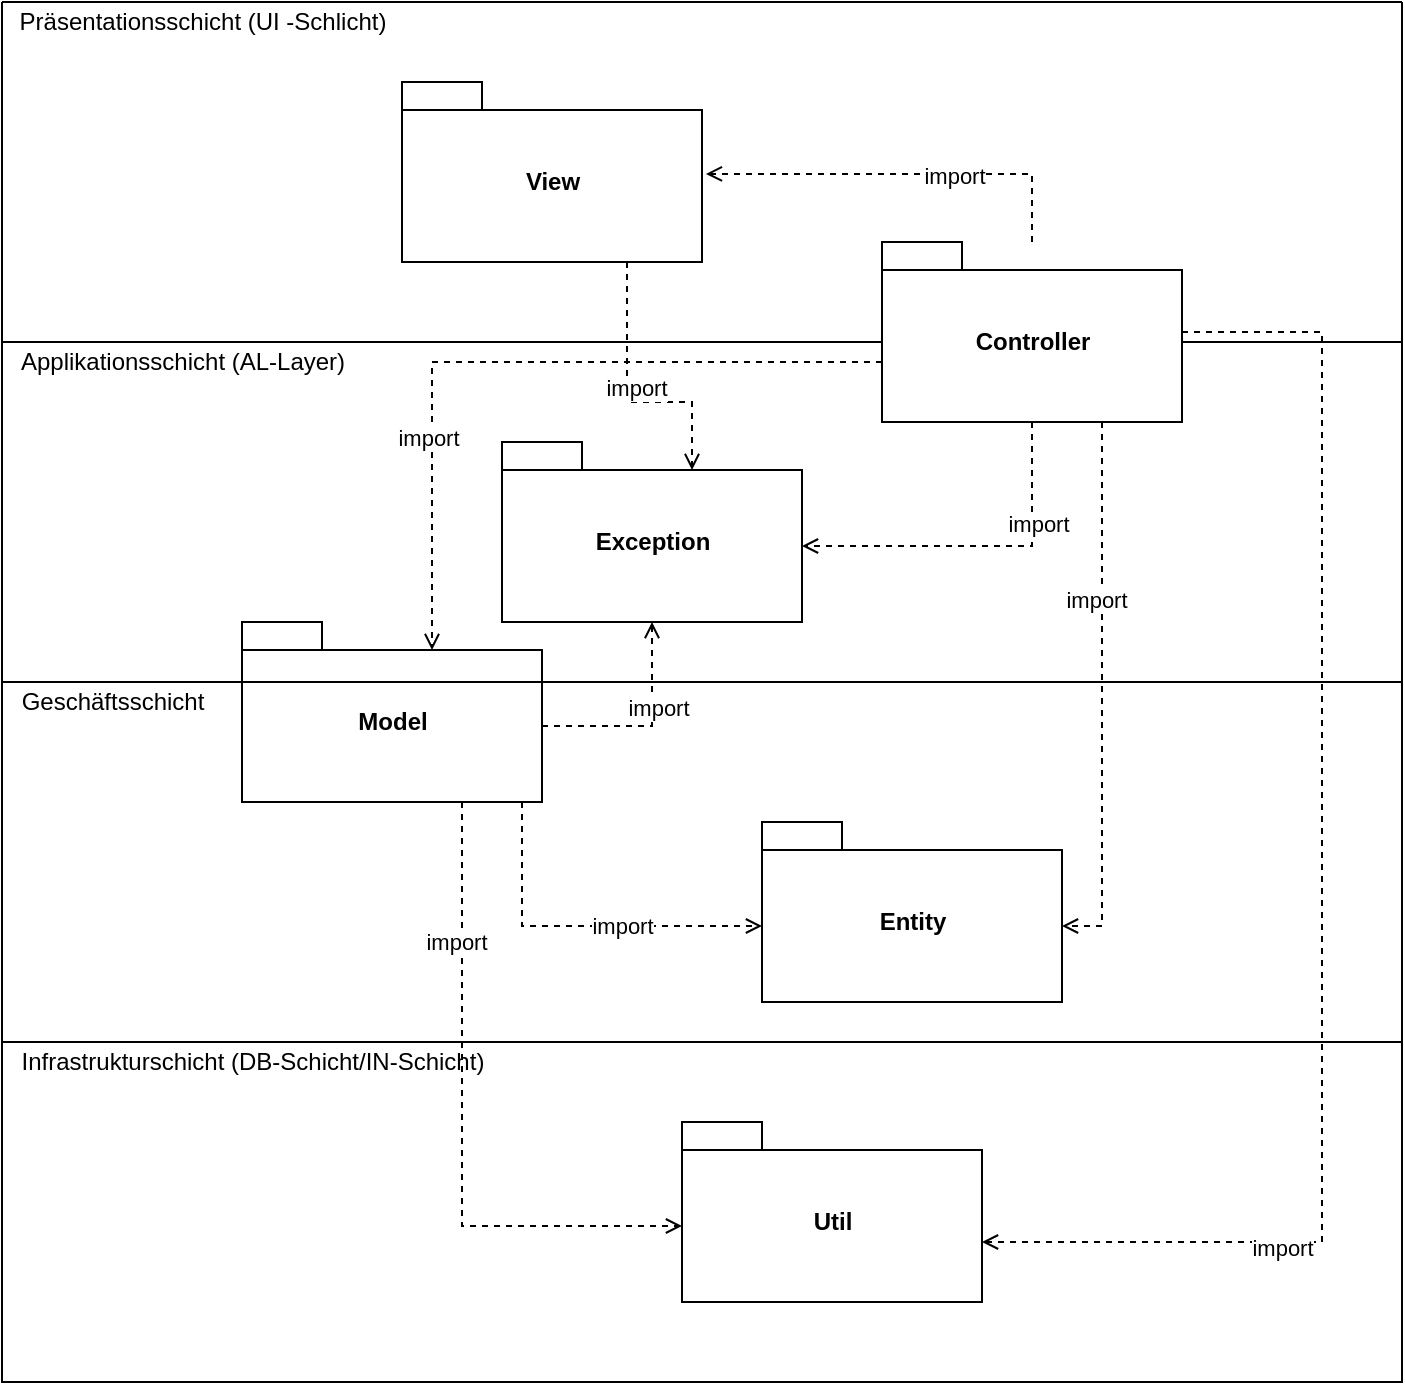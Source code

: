 <mxfile version="15.8.7" type="device"><diagram name="Page-1" id="b5b7bab2-c9e2-2cf4-8b2a-24fd1a2a6d21"><mxGraphModel dx="1360" dy="905" grid="1" gridSize="10" guides="1" tooltips="1" connect="1" arrows="1" fold="1" page="1" pageScale="1" pageWidth="827" pageHeight="1169" background="none" math="0" shadow="0"><root><mxCell id="0"/><mxCell id="1" parent="0"/><mxCell id="yHjIFpidxK6ozd1GHg9j-16" value="" style="swimlane;startSize=0;" vertex="1" parent="1"><mxGeometry x="100" y="70" width="700" height="170" as="geometry"/></mxCell><mxCell id="yHjIFpidxK6ozd1GHg9j-17" value="Präsentationsschicht (UI -Schlicht)" style="text;html=1;align=center;verticalAlign=middle;resizable=0;points=[];autosize=1;strokeColor=none;fillColor=none;" vertex="1" parent="yHjIFpidxK6ozd1GHg9j-16"><mxGeometry width="200" height="20" as="geometry"/></mxCell><mxCell id="yHjIFpidxK6ozd1GHg9j-9" value="View" style="shape=folder;fontStyle=1;spacingTop=10;tabWidth=40;tabHeight=14;tabPosition=left;html=1;" vertex="1" parent="yHjIFpidxK6ozd1GHg9j-16"><mxGeometry x="200" y="40" width="150" height="90" as="geometry"/></mxCell><mxCell id="yHjIFpidxK6ozd1GHg9j-18" value="" style="swimlane;startSize=0;" vertex="1" parent="1"><mxGeometry x="100" y="240" width="700" height="170" as="geometry"/></mxCell><mxCell id="yHjIFpidxK6ozd1GHg9j-19" value="Applikationsschicht (AL-Layer)" style="text;html=1;align=center;verticalAlign=middle;resizable=0;points=[];autosize=1;strokeColor=none;fillColor=none;" vertex="1" parent="yHjIFpidxK6ozd1GHg9j-18"><mxGeometry width="180" height="20" as="geometry"/></mxCell><mxCell id="yHjIFpidxK6ozd1GHg9j-13" value="Exception" style="shape=folder;fontStyle=1;spacingTop=10;tabWidth=40;tabHeight=14;tabPosition=left;html=1;" vertex="1" parent="yHjIFpidxK6ozd1GHg9j-18"><mxGeometry x="250" y="50" width="150" height="90" as="geometry"/></mxCell><mxCell id="yHjIFpidxK6ozd1GHg9j-45" value="Controller" style="shape=folder;fontStyle=1;spacingTop=10;tabWidth=40;tabHeight=14;tabPosition=left;html=1;" vertex="1" parent="yHjIFpidxK6ozd1GHg9j-18"><mxGeometry x="440" y="-50" width="150" height="90" as="geometry"/></mxCell><mxCell id="yHjIFpidxK6ozd1GHg9j-27" style="edgeStyle=orthogonalEdgeStyle;rounded=0;orthogonalLoop=1;jettySize=auto;html=1;dashed=1;endArrow=open;endFill=0;exitX=0.5;exitY=1;exitDx=0;exitDy=0;exitPerimeter=0;entryX=0;entryY=0;entryDx=150;entryDy=52;entryPerimeter=0;" edge="1" parent="yHjIFpidxK6ozd1GHg9j-18" source="yHjIFpidxK6ozd1GHg9j-45" target="yHjIFpidxK6ozd1GHg9j-13"><mxGeometry relative="1" as="geometry"><mxPoint x="400" y="72" as="targetPoint"/><Array as="points"><mxPoint x="515" y="102"/></Array></mxGeometry></mxCell><mxCell id="yHjIFpidxK6ozd1GHg9j-32" value="import" style="edgeLabel;html=1;align=center;verticalAlign=middle;resizable=0;points=[];" vertex="1" connectable="0" parent="yHjIFpidxK6ozd1GHg9j-27"><mxGeometry x="-0.421" y="3" relative="1" as="geometry"><mxPoint as="offset"/></mxGeometry></mxCell><mxCell id="yHjIFpidxK6ozd1GHg9j-54" style="edgeStyle=orthogonalEdgeStyle;rounded=0;orthogonalLoop=1;jettySize=auto;html=1;entryX=0.5;entryY=1;entryDx=0;entryDy=0;entryPerimeter=0;dashed=1;endArrow=open;endFill=0;exitX=0;exitY=0;exitDx=150;exitDy=52;exitPerimeter=0;" edge="1" parent="yHjIFpidxK6ozd1GHg9j-18" source="yHjIFpidxK6ozd1GHg9j-4" target="yHjIFpidxK6ozd1GHg9j-13"><mxGeometry relative="1" as="geometry"/></mxCell><mxCell id="yHjIFpidxK6ozd1GHg9j-55" value="import" style="edgeLabel;html=1;align=center;verticalAlign=middle;resizable=0;points=[];" vertex="1" connectable="0" parent="yHjIFpidxK6ozd1GHg9j-54"><mxGeometry x="0.196" y="-3" relative="1" as="geometry"><mxPoint as="offset"/></mxGeometry></mxCell><mxCell id="yHjIFpidxK6ozd1GHg9j-4" value="Model&lt;br&gt;" style="shape=folder;fontStyle=1;spacingTop=10;tabWidth=40;tabHeight=14;tabPosition=left;html=1;" vertex="1" parent="yHjIFpidxK6ozd1GHg9j-18"><mxGeometry x="120" y="140" width="150" height="90" as="geometry"/></mxCell><mxCell id="yHjIFpidxK6ozd1GHg9j-48" style="edgeStyle=orthogonalEdgeStyle;rounded=0;orthogonalLoop=1;jettySize=auto;html=1;dashed=1;endArrow=open;endFill=0;entryX=0;entryY=0;entryDx=95;entryDy=14;entryPerimeter=0;" edge="1" parent="yHjIFpidxK6ozd1GHg9j-18" source="yHjIFpidxK6ozd1GHg9j-45" target="yHjIFpidxK6ozd1GHg9j-4"><mxGeometry relative="1" as="geometry"><Array as="points"><mxPoint x="215" y="10"/></Array></mxGeometry></mxCell><mxCell id="yHjIFpidxK6ozd1GHg9j-49" value="import" style="edgeLabel;html=1;align=center;verticalAlign=middle;resizable=0;points=[];" vertex="1" connectable="0" parent="yHjIFpidxK6ozd1GHg9j-48"><mxGeometry x="0.425" y="-2" relative="1" as="geometry"><mxPoint as="offset"/></mxGeometry></mxCell><mxCell id="yHjIFpidxK6ozd1GHg9j-20" value="" style="swimlane;startSize=0;" vertex="1" parent="1"><mxGeometry x="100" y="410" width="700" height="350" as="geometry"/></mxCell><mxCell id="yHjIFpidxK6ozd1GHg9j-21" value="Geschäftsschicht" style="text;html=1;align=center;verticalAlign=middle;resizable=0;points=[];autosize=1;strokeColor=none;fillColor=none;" vertex="1" parent="yHjIFpidxK6ozd1GHg9j-20"><mxGeometry width="110" height="20" as="geometry"/></mxCell><mxCell id="yHjIFpidxK6ozd1GHg9j-23" value="" style="swimlane;startSize=0;" vertex="1" parent="yHjIFpidxK6ozd1GHg9j-20"><mxGeometry y="180" width="700" height="170" as="geometry"/></mxCell><mxCell id="yHjIFpidxK6ozd1GHg9j-24" value="Infrastrukturschicht (DB-Schicht/IN-Schicht)" style="text;html=1;align=center;verticalAlign=middle;resizable=0;points=[];autosize=1;strokeColor=none;fillColor=none;" vertex="1" parent="yHjIFpidxK6ozd1GHg9j-23"><mxGeometry width="250" height="20" as="geometry"/></mxCell><mxCell id="yHjIFpidxK6ozd1GHg9j-14" value="Util" style="shape=folder;fontStyle=1;spacingTop=10;tabWidth=40;tabHeight=14;tabPosition=left;html=1;" vertex="1" parent="yHjIFpidxK6ozd1GHg9j-23"><mxGeometry x="340" y="40" width="150" height="90" as="geometry"/></mxCell><mxCell id="yHjIFpidxK6ozd1GHg9j-12" value="Entity" style="shape=folder;fontStyle=1;spacingTop=10;tabWidth=40;tabHeight=14;tabPosition=left;html=1;" vertex="1" parent="yHjIFpidxK6ozd1GHg9j-20"><mxGeometry x="380" y="70" width="150" height="90" as="geometry"/></mxCell><mxCell id="yHjIFpidxK6ozd1GHg9j-28" style="edgeStyle=orthogonalEdgeStyle;rounded=0;orthogonalLoop=1;jettySize=auto;html=1;entryX=0;entryY=0;entryDx=95;entryDy=14;entryPerimeter=0;dashed=1;endArrow=open;endFill=0;exitX=0.75;exitY=1;exitDx=0;exitDy=0;exitPerimeter=0;" edge="1" parent="1" source="yHjIFpidxK6ozd1GHg9j-9" target="yHjIFpidxK6ozd1GHg9j-13"><mxGeometry relative="1" as="geometry"><Array as="points"><mxPoint x="413" y="270"/><mxPoint x="445" y="270"/></Array></mxGeometry></mxCell><mxCell id="yHjIFpidxK6ozd1GHg9j-31" value="import" style="edgeLabel;html=1;align=center;verticalAlign=middle;resizable=0;points=[];" vertex="1" connectable="0" parent="yHjIFpidxK6ozd1GHg9j-28"><mxGeometry x="-0.076" y="4" relative="1" as="geometry"><mxPoint as="offset"/></mxGeometry></mxCell><mxCell id="yHjIFpidxK6ozd1GHg9j-46" style="edgeStyle=orthogonalEdgeStyle;rounded=0;orthogonalLoop=1;jettySize=auto;html=1;entryX=1.013;entryY=0.511;entryDx=0;entryDy=0;entryPerimeter=0;dashed=1;endArrow=open;endFill=0;" edge="1" parent="1" source="yHjIFpidxK6ozd1GHg9j-45" target="yHjIFpidxK6ozd1GHg9j-9"><mxGeometry relative="1" as="geometry"><Array as="points"><mxPoint x="615" y="156"/></Array></mxGeometry></mxCell><mxCell id="yHjIFpidxK6ozd1GHg9j-47" value="import" style="edgeLabel;html=1;align=center;verticalAlign=middle;resizable=0;points=[];" vertex="1" connectable="0" parent="yHjIFpidxK6ozd1GHg9j-46"><mxGeometry x="-0.259" y="1" relative="1" as="geometry"><mxPoint as="offset"/></mxGeometry></mxCell><mxCell id="yHjIFpidxK6ozd1GHg9j-50" style="edgeStyle=orthogonalEdgeStyle;rounded=0;orthogonalLoop=1;jettySize=auto;html=1;entryX=0;entryY=0;entryDx=150;entryDy=52;entryPerimeter=0;dashed=1;endArrow=open;endFill=0;" edge="1" parent="1" source="yHjIFpidxK6ozd1GHg9j-45" target="yHjIFpidxK6ozd1GHg9j-12"><mxGeometry relative="1" as="geometry"><Array as="points"><mxPoint x="650" y="532"/></Array></mxGeometry></mxCell><mxCell id="yHjIFpidxK6ozd1GHg9j-51" value="import" style="edgeLabel;html=1;align=center;verticalAlign=middle;resizable=0;points=[];" vertex="1" connectable="0" parent="yHjIFpidxK6ozd1GHg9j-50"><mxGeometry x="-0.346" y="-3" relative="1" as="geometry"><mxPoint as="offset"/></mxGeometry></mxCell><mxCell id="yHjIFpidxK6ozd1GHg9j-52" style="edgeStyle=orthogonalEdgeStyle;rounded=0;orthogonalLoop=1;jettySize=auto;html=1;dashed=1;endArrow=open;endFill=0;" edge="1" parent="1" source="yHjIFpidxK6ozd1GHg9j-45" target="yHjIFpidxK6ozd1GHg9j-14"><mxGeometry relative="1" as="geometry"><mxPoint x="600" y="690" as="targetPoint"/><Array as="points"><mxPoint x="760" y="235"/><mxPoint x="760" y="690"/></Array></mxGeometry></mxCell><mxCell id="yHjIFpidxK6ozd1GHg9j-53" value="import" style="edgeLabel;html=1;align=center;verticalAlign=middle;resizable=0;points=[];" vertex="1" connectable="0" parent="yHjIFpidxK6ozd1GHg9j-52"><mxGeometry x="0.57" y="3" relative="1" as="geometry"><mxPoint as="offset"/></mxGeometry></mxCell><mxCell id="yHjIFpidxK6ozd1GHg9j-56" style="edgeStyle=orthogonalEdgeStyle;rounded=0;orthogonalLoop=1;jettySize=auto;html=1;entryX=0;entryY=0;entryDx=0;entryDy=52;entryPerimeter=0;dashed=1;endArrow=open;endFill=0;" edge="1" parent="1" source="yHjIFpidxK6ozd1GHg9j-4" target="yHjIFpidxK6ozd1GHg9j-14"><mxGeometry relative="1" as="geometry"><Array as="points"><mxPoint x="330" y="682"/></Array></mxGeometry></mxCell><mxCell id="yHjIFpidxK6ozd1GHg9j-57" value="import" style="edgeLabel;html=1;align=center;verticalAlign=middle;resizable=0;points=[];" vertex="1" connectable="0" parent="yHjIFpidxK6ozd1GHg9j-56"><mxGeometry x="-0.565" y="-3" relative="1" as="geometry"><mxPoint as="offset"/></mxGeometry></mxCell><mxCell id="yHjIFpidxK6ozd1GHg9j-58" style="edgeStyle=orthogonalEdgeStyle;rounded=0;orthogonalLoop=1;jettySize=auto;html=1;entryX=0;entryY=0;entryDx=0;entryDy=52;entryPerimeter=0;dashed=1;endArrow=open;endFill=0;" edge="1" parent="1" source="yHjIFpidxK6ozd1GHg9j-4" target="yHjIFpidxK6ozd1GHg9j-12"><mxGeometry relative="1" as="geometry"><Array as="points"><mxPoint x="360" y="532"/></Array></mxGeometry></mxCell><mxCell id="yHjIFpidxK6ozd1GHg9j-59" value="import" style="edgeLabel;html=1;align=center;verticalAlign=middle;resizable=0;points=[];" vertex="1" connectable="0" parent="yHjIFpidxK6ozd1GHg9j-58"><mxGeometry x="0.231" relative="1" as="geometry"><mxPoint as="offset"/></mxGeometry></mxCell></root></mxGraphModel></diagram></mxfile>